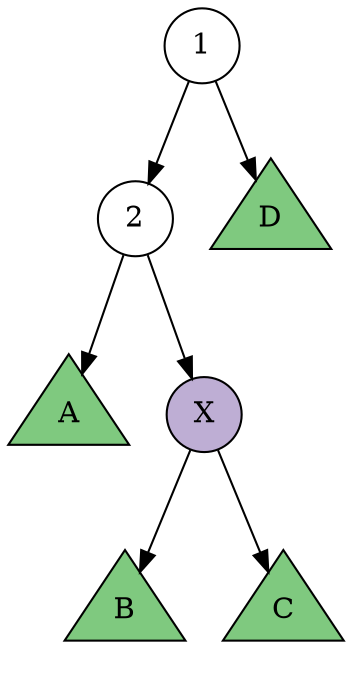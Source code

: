digraph zagzig{
    node[shape=circle fixedsize=true style=filled fillcolor=white colorscheme=accent8 ];
    1->2;
    1->D;
    2->A;
    2->X;
    X->B;
    X->C;
    A,B,C,D[shape=triangle height=0.8 width=0.8 fillcolor="1"];
    X[fillcolor="2"]
}
